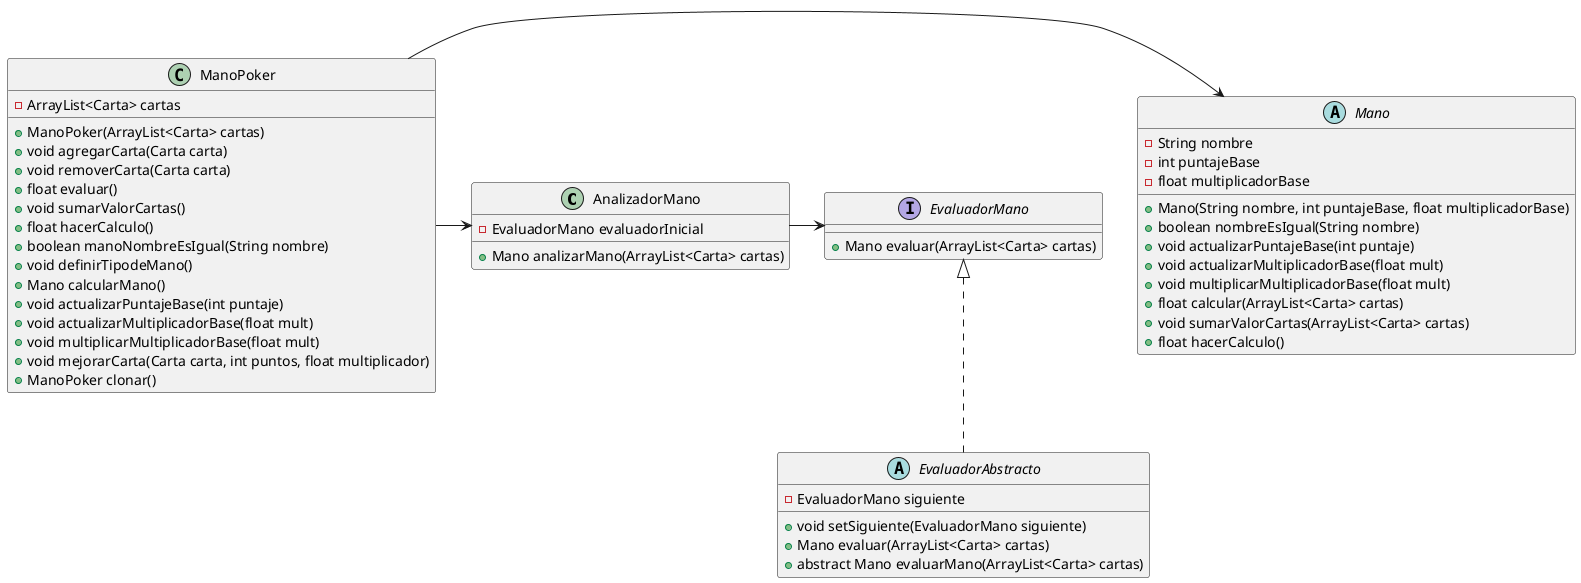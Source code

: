 @startuml Diagrama de Clases Completo

class AnalizadorMano {
    - EvaluadorMano evaluadorInicial
    + Mano analizarMano(ArrayList<Carta> cartas)
}

class ManoPoker {
    - ArrayList<Carta> cartas
    + ManoPoker(ArrayList<Carta> cartas)
    + void agregarCarta(Carta carta)
    + void removerCarta(Carta carta)
    + float evaluar()
    + void sumarValorCartas()
    + float hacerCalculo()
    + boolean manoNombreEsIgual(String nombre)
    + void definirTipodeMano()
    + Mano calcularMano()
    + void actualizarPuntajeBase(int puntaje)
    + void actualizarMultiplicadorBase(float mult)
    + void multiplicarMultiplicadorBase(float mult)
    + void mejorarCarta(Carta carta, int puntos, float multiplicador)
    + ManoPoker clonar()
}

abstract class EvaluadorAbstracto implements EvaluadorMano {
    - EvaluadorMano siguiente
    + void setSiguiente(EvaluadorMano siguiente)
    + Mano evaluar(ArrayList<Carta> cartas)
    + abstract Mano evaluarMano(ArrayList<Carta> cartas)
}


abstract class Mano {
    - String nombre
    - int puntajeBase
    - float multiplicadorBase
    + Mano(String nombre, int puntajeBase, float multiplicadorBase)
    + boolean nombreEsIgual(String nombre)
    + void actualizarPuntajeBase(int puntaje)
    + void actualizarMultiplicadorBase(float mult)
    + void multiplicarMultiplicadorBase(float mult)
    + float calcular(ArrayList<Carta> cartas)
    + void sumarValorCartas(ArrayList<Carta> cartas)
    + float hacerCalculo()
}
interface EvaluadorMano {
    + Mano evaluar(ArrayList<Carta> cartas)
}

ManoPoker -> Mano
ManoPoker -> AnalizadorMano
AnalizadorMano -> EvaluadorMano
@enduml